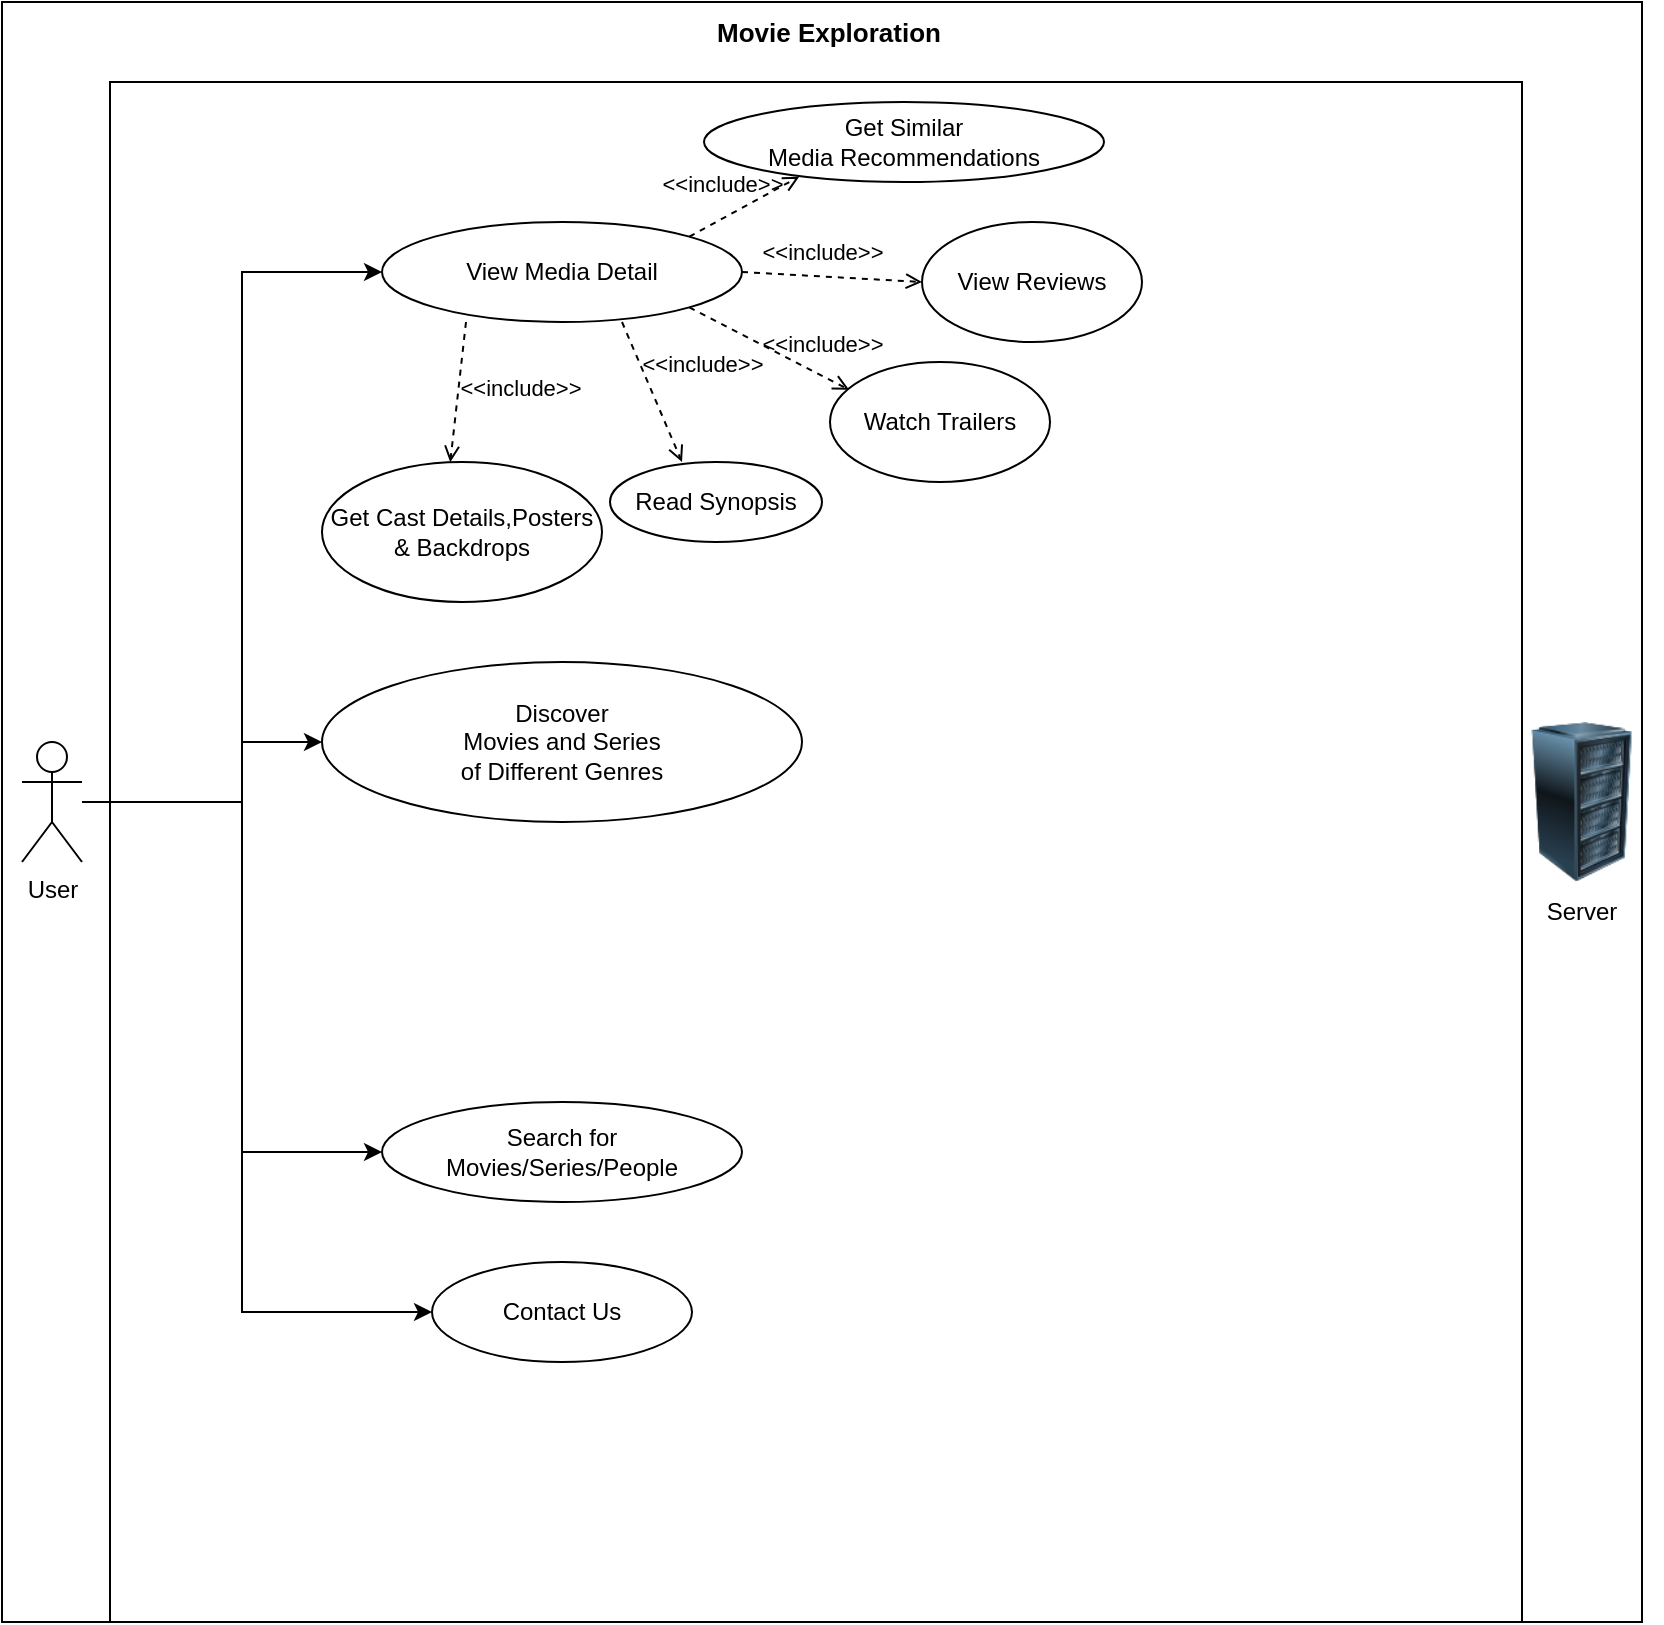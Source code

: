 <mxfile version="24.7.8">
  <diagram name="Page-1" id="igh2Osl1kIr4QkMO-Zhg">
    <mxGraphModel dx="989" dy="582" grid="1" gridSize="10" guides="1" tooltips="1" connect="1" arrows="1" fold="1" page="1" pageScale="1" pageWidth="827" pageHeight="1169" math="0" shadow="0">
      <root>
        <mxCell id="0" />
        <mxCell id="1" parent="0" />
        <mxCell id="PxzUzN84LTib3Cs2JUKC-1" value="" style="rounded=0;whiteSpace=wrap;html=1;movable=0;resizable=0;rotatable=0;deletable=0;editable=0;locked=1;connectable=0;" parent="1" vertex="1">
          <mxGeometry y="50" width="820" height="810" as="geometry" />
        </mxCell>
        <mxCell id="PxzUzN84LTib3Cs2JUKC-2" value="Movie Exploration" style="text;html=1;align=center;verticalAlign=middle;whiteSpace=wrap;rounded=0;fontStyle=1;fontSize=13;" parent="1" vertex="1">
          <mxGeometry x="351" y="50" width="125" height="30" as="geometry" />
        </mxCell>
        <mxCell id="PxzUzN84LTib3Cs2JUKC-3" value="" style="rounded=0;whiteSpace=wrap;html=1;movable=0;resizable=0;rotatable=0;deletable=0;editable=0;locked=1;connectable=0;" parent="1" vertex="1">
          <mxGeometry x="54" y="90" width="706" height="770" as="geometry" />
        </mxCell>
        <mxCell id="iz0CBkMAAKQspZYSLIFM-47" style="edgeStyle=orthogonalEdgeStyle;rounded=0;orthogonalLoop=1;jettySize=auto;html=1;entryX=0;entryY=0.5;entryDx=0;entryDy=0;" edge="1" parent="1" source="PxzUzN84LTib3Cs2JUKC-4" target="iz0CBkMAAKQspZYSLIFM-22">
          <mxGeometry relative="1" as="geometry">
            <Array as="points">
              <mxPoint x="120" y="450" />
              <mxPoint x="120" y="625" />
            </Array>
          </mxGeometry>
        </mxCell>
        <mxCell id="iz0CBkMAAKQspZYSLIFM-48" style="edgeStyle=orthogonalEdgeStyle;rounded=0;orthogonalLoop=1;jettySize=auto;html=1;entryX=0;entryY=0.5;entryDx=0;entryDy=0;" edge="1" parent="1" source="PxzUzN84LTib3Cs2JUKC-4" target="iz0CBkMAAKQspZYSLIFM-3">
          <mxGeometry relative="1" as="geometry">
            <Array as="points">
              <mxPoint x="120" y="450" />
              <mxPoint x="120" y="705" />
            </Array>
          </mxGeometry>
        </mxCell>
        <mxCell id="iz0CBkMAAKQspZYSLIFM-49" style="edgeStyle=orthogonalEdgeStyle;rounded=0;orthogonalLoop=1;jettySize=auto;html=1;" edge="1" parent="1" source="PxzUzN84LTib3Cs2JUKC-4" target="iz0CBkMAAKQspZYSLIFM-1">
          <mxGeometry relative="1" as="geometry">
            <Array as="points">
              <mxPoint x="120" y="450" />
              <mxPoint x="120" y="420" />
            </Array>
          </mxGeometry>
        </mxCell>
        <mxCell id="iz0CBkMAAKQspZYSLIFM-55" style="edgeStyle=orthogonalEdgeStyle;rounded=0;orthogonalLoop=1;jettySize=auto;html=1;entryX=0;entryY=0.5;entryDx=0;entryDy=0;" edge="1" parent="1" source="PxzUzN84LTib3Cs2JUKC-4" target="iz0CBkMAAKQspZYSLIFM-5">
          <mxGeometry relative="1" as="geometry">
            <Array as="points">
              <mxPoint x="120" y="450" />
              <mxPoint x="120" y="185" />
            </Array>
          </mxGeometry>
        </mxCell>
        <mxCell id="PxzUzN84LTib3Cs2JUKC-4" value="User" style="shape=umlActor;verticalLabelPosition=bottom;verticalAlign=top;html=1;outlineConnect=0;" parent="1" vertex="1">
          <mxGeometry x="10" y="420" width="30" height="60" as="geometry" />
        </mxCell>
        <mxCell id="PxzUzN84LTib3Cs2JUKC-47" value="" style="image;html=1;image=img/lib/clip_art/computers/Server_Rack_128x128.png" parent="1" vertex="1">
          <mxGeometry x="750" y="410" width="80" height="80" as="geometry" />
        </mxCell>
        <mxCell id="PxzUzN84LTib3Cs2JUKC-48" value="Server" style="text;html=1;align=center;verticalAlign=middle;whiteSpace=wrap;rounded=0;" parent="1" vertex="1">
          <mxGeometry x="760" y="490" width="60" height="30" as="geometry" />
        </mxCell>
        <mxCell id="iz0CBkMAAKQspZYSLIFM-1" value="Discover&lt;div&gt;Movies and Series&lt;/div&gt;&lt;div&gt;of Different Genres&lt;/div&gt;" style="ellipse;whiteSpace=wrap;html=1;" vertex="1" parent="1">
          <mxGeometry x="160" y="380" width="240" height="80" as="geometry" />
        </mxCell>
        <mxCell id="iz0CBkMAAKQspZYSLIFM-3" value="Contact Us" style="ellipse;whiteSpace=wrap;html=1;" vertex="1" parent="1">
          <mxGeometry x="215" y="680" width="130" height="50" as="geometry" />
        </mxCell>
        <mxCell id="iz0CBkMAAKQspZYSLIFM-5" value="View&amp;nbsp;&lt;span style=&quot;background-color: initial;&quot;&gt;Media&amp;nbsp;&lt;/span&gt;&lt;span style=&quot;background-color: initial;&quot;&gt;Detail&lt;/span&gt;" style="ellipse;whiteSpace=wrap;html=1;" vertex="1" parent="1">
          <mxGeometry x="190" y="160" width="180" height="50" as="geometry" />
        </mxCell>
        <mxCell id="iz0CBkMAAKQspZYSLIFM-22" value="Search for&lt;div&gt;Movies/Series/People&lt;/div&gt;" style="ellipse;whiteSpace=wrap;html=1;" vertex="1" parent="1">
          <mxGeometry x="190" y="600" width="180" height="50" as="geometry" />
        </mxCell>
        <mxCell id="iz0CBkMAAKQspZYSLIFM-56" value="&amp;lt;&amp;lt;include&amp;gt;&amp;gt;" style="html=1;verticalAlign=bottom;labelBackgroundColor=none;endArrow=open;endFill=0;dashed=1;rounded=0;exitX=1;exitY=0.5;exitDx=0;exitDy=0;entryX=0;entryY=0.5;entryDx=0;entryDy=0;" edge="1" parent="1" source="iz0CBkMAAKQspZYSLIFM-5" target="iz0CBkMAAKQspZYSLIFM-57">
          <mxGeometry x="-0.108" y="3" width="160" relative="1" as="geometry">
            <mxPoint x="406.66" y="330" as="sourcePoint" />
            <mxPoint x="460" y="330" as="targetPoint" />
            <mxPoint as="offset" />
          </mxGeometry>
        </mxCell>
        <mxCell id="iz0CBkMAAKQspZYSLIFM-57" value="View Reviews" style="ellipse;whiteSpace=wrap;html=1;" vertex="1" parent="1">
          <mxGeometry x="460" y="160" width="110" height="60" as="geometry" />
        </mxCell>
        <mxCell id="iz0CBkMAAKQspZYSLIFM-58" value="Watch Trailers" style="ellipse;whiteSpace=wrap;html=1;" vertex="1" parent="1">
          <mxGeometry x="414" y="230" width="110" height="60" as="geometry" />
        </mxCell>
        <mxCell id="iz0CBkMAAKQspZYSLIFM-59" value="&amp;lt;&amp;lt;include&amp;gt;&amp;gt;" style="html=1;verticalAlign=bottom;labelBackgroundColor=none;endArrow=open;endFill=0;dashed=1;rounded=0;exitX=1;exitY=1;exitDx=0;exitDy=0;entryX=0.087;entryY=0.231;entryDx=0;entryDy=0;entryPerimeter=0;" edge="1" parent="1" source="iz0CBkMAAKQspZYSLIFM-5" target="iz0CBkMAAKQspZYSLIFM-58">
          <mxGeometry x="0.59" y="6" width="160" relative="1" as="geometry">
            <mxPoint x="351" y="210" as="sourcePoint" />
            <mxPoint x="441" y="215" as="targetPoint" />
            <mxPoint as="offset" />
          </mxGeometry>
        </mxCell>
        <mxCell id="iz0CBkMAAKQspZYSLIFM-60" value="Read Synopsis" style="ellipse;whiteSpace=wrap;html=1;" vertex="1" parent="1">
          <mxGeometry x="304" y="280" width="106" height="40" as="geometry" />
        </mxCell>
        <mxCell id="iz0CBkMAAKQspZYSLIFM-61" value="&amp;lt;&amp;lt;include&amp;gt;&amp;gt;" style="html=1;verticalAlign=bottom;labelBackgroundColor=none;endArrow=open;endFill=0;dashed=1;rounded=0;exitX=1;exitY=1;exitDx=0;exitDy=0;" edge="1" parent="1">
          <mxGeometry x="0.138" y="25" width="160" relative="1" as="geometry">
            <mxPoint x="310" y="210" as="sourcePoint" />
            <mxPoint x="340" y="280" as="targetPoint" />
            <mxPoint as="offset" />
          </mxGeometry>
        </mxCell>
        <mxCell id="iz0CBkMAAKQspZYSLIFM-62" value="Get Cast Details,Posters &amp;amp; Backdrops" style="ellipse;whiteSpace=wrap;html=1;" vertex="1" parent="1">
          <mxGeometry x="160" y="280" width="140" height="70" as="geometry" />
        </mxCell>
        <mxCell id="iz0CBkMAAKQspZYSLIFM-63" value="&amp;lt;&amp;lt;include&amp;gt;&amp;gt;" style="html=1;verticalAlign=bottom;labelBackgroundColor=none;endArrow=open;endFill=0;dashed=1;rounded=0;entryX=0.458;entryY=0.001;entryDx=0;entryDy=0;entryPerimeter=0;" edge="1" parent="1" target="iz0CBkMAAKQspZYSLIFM-62">
          <mxGeometry x="0.104" y="32" width="160" relative="1" as="geometry">
            <mxPoint x="232" y="210" as="sourcePoint" />
            <mxPoint x="260" y="280" as="targetPoint" />
            <mxPoint as="offset" />
          </mxGeometry>
        </mxCell>
        <mxCell id="iz0CBkMAAKQspZYSLIFM-64" value="Get Similar&lt;div&gt;Media Recommendations&lt;/div&gt;" style="ellipse;whiteSpace=wrap;html=1;" vertex="1" parent="1">
          <mxGeometry x="351" y="100" width="200" height="40" as="geometry" />
        </mxCell>
        <mxCell id="iz0CBkMAAKQspZYSLIFM-65" value="&amp;lt;&amp;lt;include&amp;gt;&amp;gt;" style="html=1;verticalAlign=bottom;labelBackgroundColor=none;endArrow=open;endFill=0;dashed=1;rounded=0;exitX=1;exitY=0;exitDx=0;exitDy=0;entryX=0.238;entryY=0.933;entryDx=0;entryDy=0;entryPerimeter=0;" edge="1" parent="1" source="iz0CBkMAAKQspZYSLIFM-5" target="iz0CBkMAAKQspZYSLIFM-64">
          <mxGeometry x="-0.277" y="7" width="160" relative="1" as="geometry">
            <mxPoint x="351" y="140" as="sourcePoint" />
            <mxPoint x="441" y="145" as="targetPoint" />
            <mxPoint as="offset" />
          </mxGeometry>
        </mxCell>
      </root>
    </mxGraphModel>
  </diagram>
</mxfile>
